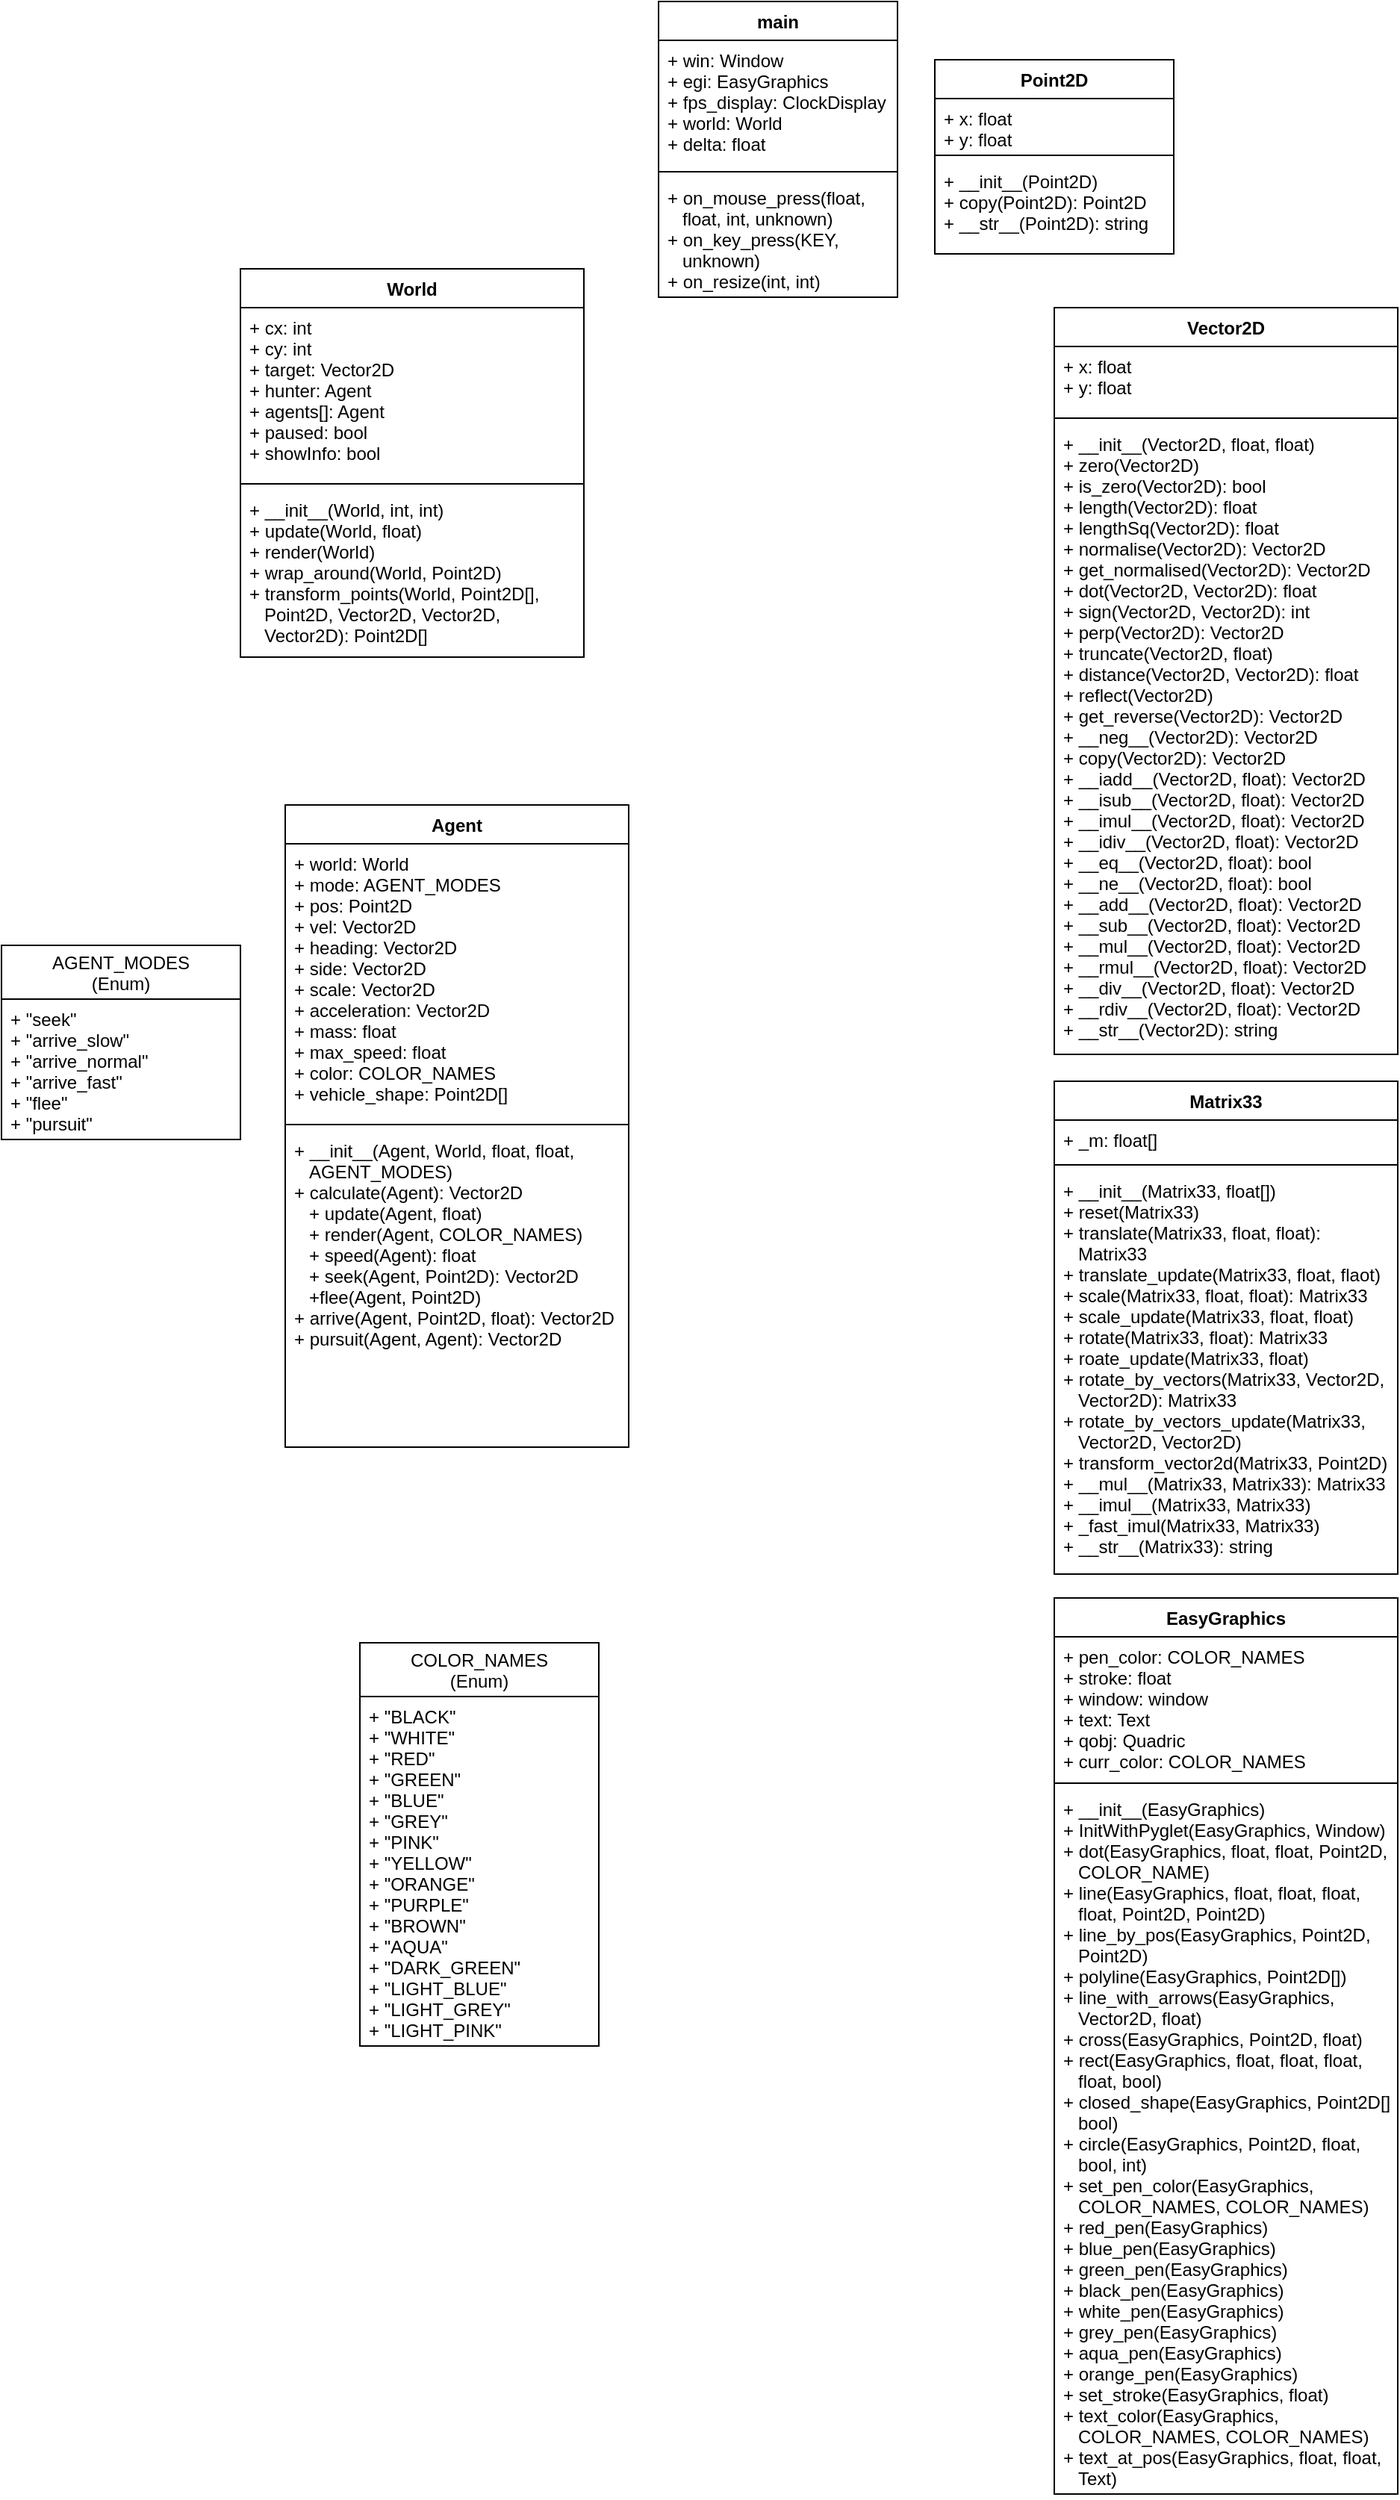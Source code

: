 <mxfile version="10.6.0"><diagram id="cDTXWPwF8ksQT_njsg65" name="Page-1"><mxGraphModel dx="1665" dy="1919" grid="1" gridSize="10" guides="1" tooltips="1" connect="1" arrows="1" fold="1" page="1" pageScale="1" pageWidth="827" pageHeight="1169" math="0" shadow="0"><root><mxCell id="0"/><mxCell id="1" parent="0"/><mxCell id="6w_tGLTZkKqUUUX99_uU-1" value="World" style="swimlane;fontStyle=1;align=center;verticalAlign=top;childLayout=stackLayout;horizontal=1;startSize=26;horizontalStack=0;resizeParent=1;resizeParentMax=0;resizeLast=0;collapsible=1;marginBottom=0;" vertex="1" parent="1"><mxGeometry x="30" y="40" width="230" height="260" as="geometry"/></mxCell><mxCell id="6w_tGLTZkKqUUUX99_uU-2" value="+ cx: int&#10;+ cy: int&#10;+ target: Vector2D&#10;+ hunter: Agent&#10;+ agents[]: Agent&#10;+ paused: bool&#10;+ showInfo: bool" style="text;strokeColor=none;fillColor=none;align=left;verticalAlign=top;spacingLeft=4;spacingRight=4;overflow=hidden;rotatable=0;points=[[0,0.5],[1,0.5]];portConstraint=eastwest;" vertex="1" parent="6w_tGLTZkKqUUUX99_uU-1"><mxGeometry y="26" width="230" height="114" as="geometry"/></mxCell><mxCell id="6w_tGLTZkKqUUUX99_uU-3" value="" style="line;strokeWidth=1;fillColor=none;align=left;verticalAlign=middle;spacingTop=-1;spacingLeft=3;spacingRight=3;rotatable=0;labelPosition=right;points=[];portConstraint=eastwest;" vertex="1" parent="6w_tGLTZkKqUUUX99_uU-1"><mxGeometry y="140" width="230" height="8" as="geometry"/></mxCell><mxCell id="6w_tGLTZkKqUUUX99_uU-4" value="+ __init__(World, int, int)&#10;+ update(World, float)&#10;+ render(World)&#10;+ wrap_around(World, Point2D)&#10;+ transform_points(World, Point2D[], &#10;   Point2D, Vector2D, Vector2D, &#10;   Vector2D): Point2D[]&#10;" style="text;strokeColor=none;fillColor=none;align=left;verticalAlign=top;spacingLeft=4;spacingRight=4;overflow=hidden;rotatable=0;points=[[0,0.5],[1,0.5]];portConstraint=eastwest;" vertex="1" parent="6w_tGLTZkKqUUUX99_uU-1"><mxGeometry y="148" width="230" height="112" as="geometry"/></mxCell><mxCell id="6w_tGLTZkKqUUUX99_uU-6" value="Agent" style="swimlane;fontStyle=1;align=center;verticalAlign=top;childLayout=stackLayout;horizontal=1;startSize=26;horizontalStack=0;resizeParent=1;resizeParentMax=0;resizeLast=0;collapsible=1;marginBottom=0;" vertex="1" parent="1"><mxGeometry x="60" y="399" width="230" height="430" as="geometry"/></mxCell><mxCell id="6w_tGLTZkKqUUUX99_uU-7" value="+ world: World&#10;+ mode: AGENT_MODES&#10;+ pos: Point2D&#10;+ vel: Vector2D&#10;+ heading: Vector2D&#10;+ side: Vector2D&#10;+ scale: Vector2D&#10;+ acceleration: Vector2D&#10;+ mass: float&#10;+ max_speed: float&#10;+ color: COLOR_NAMES&#10;+ vehicle_shape: Point2D[]&#10;" style="text;strokeColor=none;fillColor=none;align=left;verticalAlign=top;spacingLeft=4;spacingRight=4;overflow=hidden;rotatable=0;points=[[0,0.5],[1,0.5]];portConstraint=eastwest;" vertex="1" parent="6w_tGLTZkKqUUUX99_uU-6"><mxGeometry y="26" width="230" height="184" as="geometry"/></mxCell><mxCell id="6w_tGLTZkKqUUUX99_uU-8" value="" style="line;strokeWidth=1;fillColor=none;align=left;verticalAlign=middle;spacingTop=-1;spacingLeft=3;spacingRight=3;rotatable=0;labelPosition=right;points=[];portConstraint=eastwest;" vertex="1" parent="6w_tGLTZkKqUUUX99_uU-6"><mxGeometry y="210" width="230" height="8" as="geometry"/></mxCell><mxCell id="6w_tGLTZkKqUUUX99_uU-9" value="+ __init__(Agent, World, float, float,&#10;   AGENT_MODES)&#10;+ calculate(Agent): Vector2D&#10;   + update(Agent, float)&#10;   + render(Agent, COLOR_NAMES)&#10;   + speed(Agent): float&#10;   + seek(Agent, Point2D): Vector2D&#10;   +flee(Agent, Point2D)&#10;+ arrive(Agent, Point2D, float): Vector2D&#10;+ pursuit(Agent, Agent): Vector2D&#10;" style="text;strokeColor=none;fillColor=none;align=left;verticalAlign=top;spacingLeft=4;spacingRight=4;overflow=hidden;rotatable=0;points=[[0,0.5],[1,0.5]];portConstraint=eastwest;" vertex="1" parent="6w_tGLTZkKqUUUX99_uU-6"><mxGeometry y="218" width="230" height="212" as="geometry"/></mxCell><mxCell id="6w_tGLTZkKqUUUX99_uU-10" value="&#10;COLOR_NAMES&#10;(Enum)&#10;" style="swimlane;fontStyle=0;childLayout=stackLayout;horizontal=1;startSize=36;fillColor=none;horizontalStack=0;resizeParent=1;resizeParentMax=0;resizeLast=0;collapsible=1;marginBottom=0;" vertex="1" parent="1"><mxGeometry x="110" y="960" width="160" height="270" as="geometry"/></mxCell><mxCell id="6w_tGLTZkKqUUUX99_uU-11" value="+ &quot;BLACK&quot;&#10;+ &quot;WHITE&quot;&#10;+ &quot;RED&quot;&#10;+ &quot;GREEN&quot;&#10;+ &quot;BLUE&quot;&#10;+ &quot;GREY&quot;&#10;+ &quot;PINK&quot;&#10;+ &quot;YELLOW&quot;&#10;+ &quot;ORANGE&quot;&#10;+ &quot;PURPLE&quot;&#10;+ &quot;BROWN&quot;&#10;+ &quot;AQUA&quot;&#10;+ &quot;DARK_GREEN&quot;&#10;+ &quot;LIGHT_BLUE&quot;&#10;+ &quot;LIGHT_GREY&quot;&#10;+ &quot;LIGHT_PINK&quot;&#10;" style="text;strokeColor=none;fillColor=none;align=left;verticalAlign=top;spacingLeft=4;spacingRight=4;overflow=hidden;rotatable=0;points=[[0,0.5],[1,0.5]];portConstraint=eastwest;" vertex="1" parent="6w_tGLTZkKqUUUX99_uU-10"><mxGeometry y="36" width="160" height="234" as="geometry"/></mxCell><mxCell id="6w_tGLTZkKqUUUX99_uU-14" value="&#10;AGENT_MODES&#10;(Enum)&#10;" style="swimlane;fontStyle=0;childLayout=stackLayout;horizontal=1;startSize=36;fillColor=none;horizontalStack=0;resizeParent=1;resizeParentMax=0;resizeLast=0;collapsible=1;marginBottom=0;" vertex="1" parent="1"><mxGeometry x="-130" y="493" width="160" height="130" as="geometry"/></mxCell><mxCell id="6w_tGLTZkKqUUUX99_uU-15" value="+ &quot;seek&quot;&#10;+ &quot;arrive_slow&quot;&#10;+ &quot;arrive_normal&quot;&#10;+ &quot;arrive_fast&quot;&#10;+ &quot;flee&quot;&#10;+ &quot;pursuit&quot;" style="text;strokeColor=none;fillColor=none;align=left;verticalAlign=top;spacingLeft=4;spacingRight=4;overflow=hidden;rotatable=0;points=[[0,0.5],[1,0.5]];portConstraint=eastwest;" vertex="1" parent="6w_tGLTZkKqUUUX99_uU-14"><mxGeometry y="36" width="160" height="94" as="geometry"/></mxCell><mxCell id="6w_tGLTZkKqUUUX99_uU-20" value="Point2D" style="swimlane;fontStyle=1;align=center;verticalAlign=top;childLayout=stackLayout;horizontal=1;startSize=26;horizontalStack=0;resizeParent=1;resizeParentMax=0;resizeLast=0;collapsible=1;marginBottom=0;" vertex="1" parent="1"><mxGeometry x="495" y="-100" width="160" height="130" as="geometry"/></mxCell><mxCell id="6w_tGLTZkKqUUUX99_uU-21" value="+ x: float&#10;+ y: float&#10;" style="text;strokeColor=none;fillColor=none;align=left;verticalAlign=top;spacingLeft=4;spacingRight=4;overflow=hidden;rotatable=0;points=[[0,0.5],[1,0.5]];portConstraint=eastwest;" vertex="1" parent="6w_tGLTZkKqUUUX99_uU-20"><mxGeometry y="26" width="160" height="34" as="geometry"/></mxCell><mxCell id="6w_tGLTZkKqUUUX99_uU-22" value="" style="line;strokeWidth=1;fillColor=none;align=left;verticalAlign=middle;spacingTop=-1;spacingLeft=3;spacingRight=3;rotatable=0;labelPosition=right;points=[];portConstraint=eastwest;" vertex="1" parent="6w_tGLTZkKqUUUX99_uU-20"><mxGeometry y="60" width="160" height="8" as="geometry"/></mxCell><mxCell id="6w_tGLTZkKqUUUX99_uU-23" value="+ __init__(Point2D)&#10;+ copy(Point2D): Point2D&#10;+ __str__(Point2D): string&#10;" style="text;strokeColor=none;fillColor=none;align=left;verticalAlign=top;spacingLeft=4;spacingRight=4;overflow=hidden;rotatable=0;points=[[0,0.5],[1,0.5]];portConstraint=eastwest;" vertex="1" parent="6w_tGLTZkKqUUUX99_uU-20"><mxGeometry y="68" width="160" height="62" as="geometry"/></mxCell><mxCell id="6w_tGLTZkKqUUUX99_uU-24" value="Vector2D" style="swimlane;fontStyle=1;align=center;verticalAlign=top;childLayout=stackLayout;horizontal=1;startSize=26;horizontalStack=0;resizeParent=1;resizeParentMax=0;resizeLast=0;collapsible=1;marginBottom=0;" vertex="1" parent="1"><mxGeometry x="575" y="66" width="230" height="500" as="geometry"/></mxCell><mxCell id="6w_tGLTZkKqUUUX99_uU-25" value="+ x: float&#10;+ y: float&#10;" style="text;strokeColor=none;fillColor=none;align=left;verticalAlign=top;spacingLeft=4;spacingRight=4;overflow=hidden;rotatable=0;points=[[0,0.5],[1,0.5]];portConstraint=eastwest;" vertex="1" parent="6w_tGLTZkKqUUUX99_uU-24"><mxGeometry y="26" width="230" height="44" as="geometry"/></mxCell><mxCell id="6w_tGLTZkKqUUUX99_uU-26" value="" style="line;strokeWidth=1;fillColor=none;align=left;verticalAlign=middle;spacingTop=-1;spacingLeft=3;spacingRight=3;rotatable=0;labelPosition=right;points=[];portConstraint=eastwest;" vertex="1" parent="6w_tGLTZkKqUUUX99_uU-24"><mxGeometry y="70" width="230" height="8" as="geometry"/></mxCell><mxCell id="6w_tGLTZkKqUUUX99_uU-27" value="+ __init__(Vector2D, float, float)&#10;+ zero(Vector2D)&#10;+ is_zero(Vector2D): bool&#10;+ length(Vector2D): float&#10;+ lengthSq(Vector2D): float&#10;+ normalise(Vector2D): Vector2D&#10;+ get_normalised(Vector2D): Vector2D&#10;+ dot(Vector2D, Vector2D): float&#10;+ sign(Vector2D, Vector2D): int&#10;+ perp(Vector2D): Vector2D&#10;+ truncate(Vector2D, float)&#10;+ distance(Vector2D, Vector2D): float&#10;+ reflect(Vector2D)&#10;+ get_reverse(Vector2D): Vector2D&#10;+ __neg__(Vector2D): Vector2D&#10;+ copy(Vector2D): Vector2D&#10;+ __iadd__(Vector2D, float): Vector2D&#10;+ __isub__(Vector2D, float): Vector2D&#10;+ __imul__(Vector2D, float): Vector2D&#10;+ __idiv__(Vector2D, float): Vector2D&#10;+ __eq__(Vector2D, float): bool&#10;+ __ne__(Vector2D, float): bool&#10;+ __add__(Vector2D, float): Vector2D&#10;+ __sub__(Vector2D, float): Vector2D&#10;+ __mul__(Vector2D, float): Vector2D&#10;+ __rmul__(Vector2D, float): Vector2D&#10;+ __div__(Vector2D, float): Vector2D&#10;+ __rdiv__(Vector2D, float): Vector2D&#10;+ __str__(Vector2D): string&#10;" style="text;strokeColor=none;fillColor=none;align=left;verticalAlign=top;spacingLeft=4;spacingRight=4;overflow=hidden;rotatable=0;points=[[0,0.5],[1,0.5]];portConstraint=eastwest;" vertex="1" parent="6w_tGLTZkKqUUUX99_uU-24"><mxGeometry y="78" width="230" height="422" as="geometry"/></mxCell><mxCell id="6w_tGLTZkKqUUUX99_uU-28" value="Matrix33" style="swimlane;fontStyle=1;align=center;verticalAlign=top;childLayout=stackLayout;horizontal=1;startSize=26;horizontalStack=0;resizeParent=1;resizeParentMax=0;resizeLast=0;collapsible=1;marginBottom=0;" vertex="1" parent="1"><mxGeometry x="575" y="584" width="230" height="330" as="geometry"/></mxCell><mxCell id="6w_tGLTZkKqUUUX99_uU-29" value="+ _m: float[]" style="text;strokeColor=none;fillColor=none;align=left;verticalAlign=top;spacingLeft=4;spacingRight=4;overflow=hidden;rotatable=0;points=[[0,0.5],[1,0.5]];portConstraint=eastwest;" vertex="1" parent="6w_tGLTZkKqUUUX99_uU-28"><mxGeometry y="26" width="230" height="26" as="geometry"/></mxCell><mxCell id="6w_tGLTZkKqUUUX99_uU-30" value="" style="line;strokeWidth=1;fillColor=none;align=left;verticalAlign=middle;spacingTop=-1;spacingLeft=3;spacingRight=3;rotatable=0;labelPosition=right;points=[];portConstraint=eastwest;" vertex="1" parent="6w_tGLTZkKqUUUX99_uU-28"><mxGeometry y="52" width="230" height="8" as="geometry"/></mxCell><mxCell id="6w_tGLTZkKqUUUX99_uU-31" value="+ __init__(Matrix33, float[])&#10;+ reset(Matrix33)&#10;+ translate(Matrix33, float, float): &#10;   Matrix33&#10;+ translate_update(Matrix33, float, flaot)&#10;+ scale(Matrix33, float, float): Matrix33&#10;+ scale_update(Matrix33, float, float)&#10;+ rotate(Matrix33, float): Matrix33&#10;+ roate_update(Matrix33, float)&#10;+ rotate_by_vectors(Matrix33, Vector2D,&#10;   Vector2D): Matrix33&#10;+ rotate_by_vectors_update(Matrix33, &#10;   Vector2D, Vector2D)&#10;+ transform_vector2d(Matrix33, Point2D)&#10;+ __mul__(Matrix33, Matrix33): Matrix33&#10;+ __imul__(Matrix33, Matrix33)&#10;+ _fast_imul(Matrix33, Matrix33)&#10;+ __str__(Matrix33): string&#10;" style="text;strokeColor=none;fillColor=none;align=left;verticalAlign=top;spacingLeft=4;spacingRight=4;overflow=hidden;rotatable=0;points=[[0,0.5],[1,0.5]];portConstraint=eastwest;" vertex="1" parent="6w_tGLTZkKqUUUX99_uU-28"><mxGeometry y="60" width="230" height="270" as="geometry"/></mxCell><mxCell id="6w_tGLTZkKqUUUX99_uU-32" value="EasyGraphics" style="swimlane;fontStyle=1;align=center;verticalAlign=top;childLayout=stackLayout;horizontal=1;startSize=26;horizontalStack=0;resizeParent=1;resizeParentMax=0;resizeLast=0;collapsible=1;marginBottom=0;" vertex="1" parent="1"><mxGeometry x="575" y="930" width="230" height="600" as="geometry"/></mxCell><mxCell id="6w_tGLTZkKqUUUX99_uU-33" value="+ pen_color: COLOR_NAMES&#10;+ stroke: float&#10;+ window: window&#10;+ text: Text&#10;+ qobj: Quadric&#10;+ curr_color: COLOR_NAMES&#10;" style="text;strokeColor=none;fillColor=none;align=left;verticalAlign=top;spacingLeft=4;spacingRight=4;overflow=hidden;rotatable=0;points=[[0,0.5],[1,0.5]];portConstraint=eastwest;" vertex="1" parent="6w_tGLTZkKqUUUX99_uU-32"><mxGeometry y="26" width="230" height="94" as="geometry"/></mxCell><mxCell id="6w_tGLTZkKqUUUX99_uU-34" value="" style="line;strokeWidth=1;fillColor=none;align=left;verticalAlign=middle;spacingTop=-1;spacingLeft=3;spacingRight=3;rotatable=0;labelPosition=right;points=[];portConstraint=eastwest;" vertex="1" parent="6w_tGLTZkKqUUUX99_uU-32"><mxGeometry y="120" width="230" height="8" as="geometry"/></mxCell><mxCell id="6w_tGLTZkKqUUUX99_uU-35" value="+ __init__(EasyGraphics)&#10;+ InitWithPyglet(EasyGraphics, Window)&#10;+ dot(EasyGraphics, float, float, Point2D,&#10;   COLOR_NAME)&#10;+ line(EasyGraphics, float, float, float,&#10;   float, Point2D, Point2D)&#10;+ line_by_pos(EasyGraphics, Point2D,&#10;   Point2D)&#10;+ polyline(EasyGraphics, Point2D[])&#10;+ line_with_arrows(EasyGraphics, &#10;   Vector2D, float)&#10;+ cross(EasyGraphics, Point2D, float)&#10;+ rect(EasyGraphics, float, float, float, &#10;   float, bool)&#10;+ closed_shape(EasyGraphics, Point2D[],&#10;   bool)&#10;+ circle(EasyGraphics, Point2D, float,&#10;   bool, int)&#10;+ set_pen_color(EasyGraphics, &#10;   COLOR_NAMES, COLOR_NAMES)&#10;+ red_pen(EasyGraphics)&#10;+ blue_pen(EasyGraphics)&#10;+ green_pen(EasyGraphics)&#10;+ black_pen(EasyGraphics)&#10;+ white_pen(EasyGraphics)&#10;+ grey_pen(EasyGraphics)&#10;+ aqua_pen(EasyGraphics)&#10;+ orange_pen(EasyGraphics)&#10;+ set_stroke(EasyGraphics, float)&#10;+ text_color(EasyGraphics, &#10;   COLOR_NAMES, COLOR_NAMES)&#10;+ text_at_pos(EasyGraphics, float, float,&#10;   Text)" style="text;strokeColor=none;fillColor=none;align=left;verticalAlign=top;spacingLeft=4;spacingRight=4;overflow=hidden;rotatable=0;points=[[0,0.5],[1,0.5]];portConstraint=eastwest;" vertex="1" parent="6w_tGLTZkKqUUUX99_uU-32"><mxGeometry y="128" width="230" height="472" as="geometry"/></mxCell><mxCell id="6w_tGLTZkKqUUUX99_uU-40" value="main" style="swimlane;fontStyle=1;align=center;verticalAlign=top;childLayout=stackLayout;horizontal=1;startSize=26;horizontalStack=0;resizeParent=1;resizeParentMax=0;resizeLast=0;collapsible=1;marginBottom=0;" vertex="1" parent="1"><mxGeometry x="310" y="-139" width="160" height="198" as="geometry"/></mxCell><mxCell id="6w_tGLTZkKqUUUX99_uU-41" value="+ win: Window&#10;+ egi: EasyGraphics&#10;+ fps_display: ClockDisplay&#10;+ world: World&#10;+ delta: float&#10;&#10;" style="text;strokeColor=none;fillColor=none;align=left;verticalAlign=top;spacingLeft=4;spacingRight=4;overflow=hidden;rotatable=0;points=[[0,0.5],[1,0.5]];portConstraint=eastwest;" vertex="1" parent="6w_tGLTZkKqUUUX99_uU-40"><mxGeometry y="26" width="160" height="84" as="geometry"/></mxCell><mxCell id="6w_tGLTZkKqUUUX99_uU-42" value="" style="line;strokeWidth=1;fillColor=none;align=left;verticalAlign=middle;spacingTop=-1;spacingLeft=3;spacingRight=3;rotatable=0;labelPosition=right;points=[];portConstraint=eastwest;" vertex="1" parent="6w_tGLTZkKqUUUX99_uU-40"><mxGeometry y="110" width="160" height="8" as="geometry"/></mxCell><mxCell id="6w_tGLTZkKqUUUX99_uU-43" value="+ on_mouse_press(float, &#10;   float, int, unknown)&#10;+ on_key_press(KEY,&#10;   unknown)&#10;+ on_resize(int, int)&#10;&#10;" style="text;strokeColor=none;fillColor=none;align=left;verticalAlign=top;spacingLeft=4;spacingRight=4;overflow=hidden;rotatable=0;points=[[0,0.5],[1,0.5]];portConstraint=eastwest;" vertex="1" parent="6w_tGLTZkKqUUUX99_uU-40"><mxGeometry y="118" width="160" height="80" as="geometry"/></mxCell></root></mxGraphModel></diagram></mxfile>